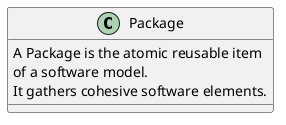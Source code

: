 @startuml

class Package
{
  A Package is the atomic reusable item
  of a software model.
  It gathers cohesive software elements.
}

@enduml